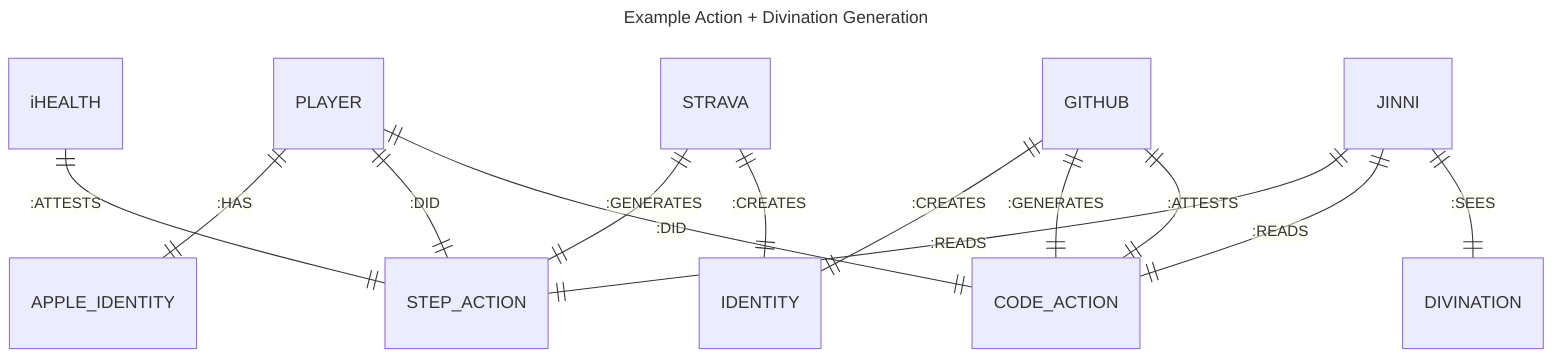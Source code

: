 ---
title: Example Action + Divination Generation
description: Overview of simple gameplay interaction
---
erDiagram
    PLAYER ||--|| APPLE_IDENTITY :":HAS"
    STRAVA ||--|| STEP_ACTION :":GENERATES"
    iHEALTH ||--|| STEP_ACTION :":ATTESTS"
    PLAYER ||--|| STEP_ACTION :":DID"
    STRAVA ||--|| IDENTITY :":CREATES"
    GITHUB ||--|| IDENTITY :":CREATES"
    GITHUB ||--|| CODE_ACTION :":GENERATES"
    GITHUB ||--|| CODE_ACTION :":ATTESTS"
    PLAYER ||--|| CODE_ACTION :":DID"
    JINNI ||--|| STEP_ACTION :":READS"
    JINNI ||--|| CODE_ACTION :":READS"
    JINNI ||--|| DIVINATION :":SEES"